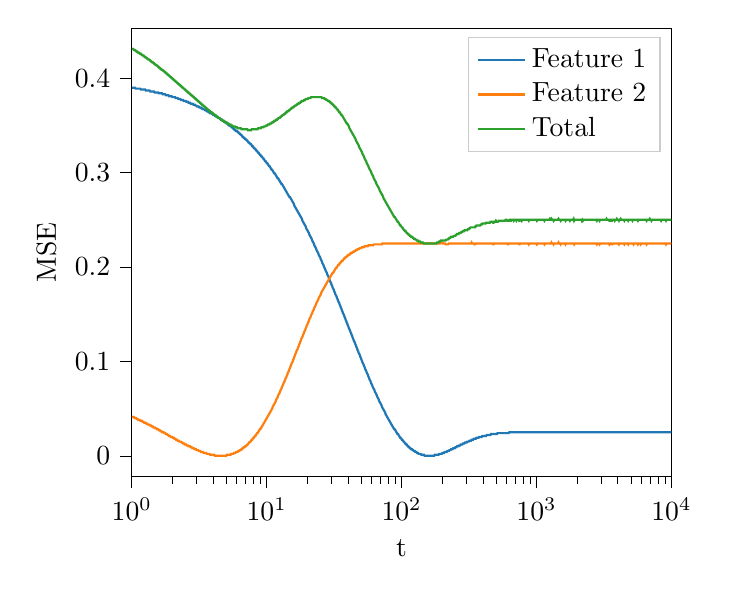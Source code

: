 % This file was created with tikzplotlib v0.10.1.
\begin{tikzpicture}

\definecolor{darkgray176}{RGB}{176,176,176}
\definecolor{darkorange25512714}{RGB}{255,127,14}
\definecolor{forestgreen4416044}{RGB}{44,160,44}
\definecolor{lightgray204}{RGB}{204,204,204}
\definecolor{steelblue31119180}{RGB}{31,119,180}

\begin{axis}[
legend cell align={left},
legend style={fill opacity=0.8, draw opacity=1, text opacity=1, draw=lightgray204},
log basis x={10},
tick align=outside,
tick pos=left,
x grid style={darkgray176},
xlabel={t},
xmin=1, xmax=10000,
xmode=log,
xtick style={color=black},
y grid style={darkgray176},
ylabel={MSE},
ymin=-0.022, ymax=0.453,
ytick style={color=black}
]
\addplot [thick, steelblue31119180]
table {%
1 0.39
1.009 0.39
1.019 0.39
1.028 0.39
1.038 0.39
1.047 0.39
1.057 0.39
1.067 0.389
1.077 0.389
1.087 0.389
1.097 0.389
1.107 0.389
1.117 0.389
1.127 0.389
1.138 0.389
1.148 0.389
1.159 0.389
1.17 0.388
1.181 0.388
1.191 0.388
1.202 0.388
1.214 0.388
1.225 0.388
1.236 0.388
1.248 0.388
1.259 0.388
1.271 0.387
1.283 0.387
1.295 0.387
1.307 0.387
1.319 0.387
1.331 0.387
1.343 0.387
1.356 0.387
1.368 0.386
1.381 0.386
1.394 0.386
1.407 0.386
1.42 0.386
1.433 0.386
1.446 0.386
1.459 0.386
1.473 0.385
1.487 0.385
1.5 0.385
1.514 0.385
1.528 0.385
1.542 0.385
1.557 0.385
1.571 0.385
1.586 0.384
1.6 0.384
1.615 0.384
1.63 0.384
1.645 0.384
1.66 0.384
1.676 0.384
1.691 0.383
1.707 0.383
1.723 0.383
1.739 0.383
1.755 0.383
1.771 0.383
1.788 0.382
1.804 0.382
1.821 0.382
1.838 0.382
1.855 0.382
1.872 0.382
1.889 0.381
1.907 0.381
1.924 0.381
1.942 0.381
1.96 0.381
1.978 0.381
1.997 0.38
2.015 0.38
2.034 0.38
2.053 0.38
2.072 0.38
2.091 0.38
2.11 0.379
2.13 0.379
2.149 0.379
2.169 0.379
2.189 0.379
2.21 0.378
2.23 0.378
2.251 0.378
2.272 0.378
2.293 0.378
2.314 0.377
2.335 0.377
2.357 0.377
2.379 0.377
2.401 0.377
2.423 0.376
2.446 0.376
2.468 0.376
2.491 0.376
2.514 0.376
2.537 0.375
2.561 0.375
2.585 0.375
2.609 0.375
2.633 0.374
2.657 0.374
2.682 0.374
2.707 0.374
2.732 0.373
2.757 0.373
2.783 0.373
2.808 0.373
2.834 0.373
2.861 0.372
2.887 0.372
2.914 0.372
2.941 0.372
2.968 0.371
2.996 0.371
3.023 0.371
3.051 0.37
3.08 0.37
3.108 0.37
3.137 0.37
3.166 0.369
3.195 0.369
3.225 0.369
3.255 0.369
3.285 0.368
3.315 0.368
3.346 0.368
3.377 0.367
3.408 0.367
3.44 0.367
3.472 0.367
3.504 0.366
3.536 0.366
3.569 0.366
3.602 0.365
3.635 0.365
3.669 0.365
3.703 0.364
3.737 0.364
3.772 0.364
3.807 0.363
3.842 0.363
3.878 0.363
3.914 0.363
3.95 0.362
3.987 0.362
4.024 0.361
4.061 0.361
4.098 0.361
4.136 0.36
4.175 0.36
4.213 0.36
4.252 0.359
4.292 0.359
4.331 0.359
4.372 0.358
4.412 0.358
4.453 0.358
4.494 0.357
4.536 0.357
4.578 0.356
4.62 0.356
4.663 0.356
4.706 0.355
4.75 0.355
4.794 0.355
4.838 0.354
4.883 0.354
4.928 0.353
4.974 0.353
5.02 0.353
5.066 0.352
5.113 0.352
5.161 0.351
5.209 0.351
5.257 0.35
5.305 0.35
5.355 0.35
5.404 0.349
5.454 0.349
5.505 0.348
5.556 0.348
5.607 0.347
5.659 0.347
5.712 0.346
5.764 0.346
5.818 0.345
5.872 0.345
5.926 0.344
5.981 0.344
6.036 0.344
6.092 0.343
6.149 0.343
6.206 0.342
6.263 0.342
6.321 0.341
6.38 0.341
6.439 0.34
6.498 0.34
6.559 0.339
6.619 0.338
6.681 0.338
6.743 0.337
6.805 0.337
6.868 0.336
6.932 0.336
6.996 0.335
7.061 0.335
7.126 0.334
7.192 0.334
7.259 0.333
7.326 0.332
7.394 0.332
7.462 0.331
7.531 0.331
7.601 0.33
7.672 0.33
7.743 0.329
7.814 0.328
7.887 0.328
7.96 0.327
8.034 0.326
8.108 0.326
8.183 0.325
8.259 0.325
8.335 0.324
8.412 0.323
8.49 0.323
8.569 0.322
8.648 0.321
8.729 0.321
8.809 0.32
8.891 0.319
8.973 0.319
9.056 0.318
9.14 0.317
9.225 0.317
9.31 0.316
9.397 0.315
9.484 0.315
9.572 0.314
9.66 0.313
9.75 0.312
9.84 0.312
9.931 0.311
10.023 0.31
10.116 0.31
10.21 0.309
10.304 0.308
10.4 0.307
10.496 0.307
10.593 0.306
10.691 0.305
10.79 0.304
10.89 0.303
10.991 0.303
11.093 0.302
11.196 0.301
11.299 0.3
11.404 0.299
11.51 0.299
11.616 0.298
11.724 0.297
11.832 0.296
11.942 0.295
12.053 0.294
12.164 0.294
12.277 0.293
12.391 0.292
12.505 0.291
12.621 0.29
12.738 0.289
12.856 0.288
12.975 0.288
13.095 0.287
13.217 0.286
13.339 0.285
13.463 0.284
13.587 0.283
13.713 0.282
13.84 0.281
13.968 0.28
14.098 0.279
14.228 0.278
14.36 0.277
14.493 0.276
14.627 0.275
14.763 0.274
14.9 0.274
15.038 0.273
15.177 0.272
15.317 0.271
15.459 0.27
15.602 0.269
15.747 0.268
15.893 0.267
16.04 0.265
16.189 0.264
16.339 0.263
16.49 0.262
16.643 0.261
16.797 0.26
16.952 0.259
17.109 0.258
17.268 0.257
17.428 0.256
17.589 0.255
17.752 0.254
17.917 0.253
18.082 0.252
18.25 0.251
18.419 0.249
18.59 0.248
18.762 0.247
18.936 0.246
19.111 0.245
19.288 0.244
19.467 0.243
19.647 0.241
19.829 0.24
20.012 0.239
20.198 0.238
20.385 0.237
20.574 0.236
20.764 0.234
20.957 0.233
21.151 0.232
21.347 0.231
21.544 0.23
21.744 0.228
21.945 0.227
22.149 0.226
22.354 0.225
22.561 0.223
22.77 0.222
22.981 0.221
23.193 0.22
23.408 0.218
23.625 0.217
23.844 0.216
24.065 0.215
24.288 0.213
24.513 0.212
24.74 0.211
24.969 0.21
25.2 0.208
25.433 0.207
25.669 0.206
25.907 0.204
26.147 0.203
26.389 0.202
26.633 0.2
26.88 0.199
27.129 0.198
27.38 0.196
27.634 0.195
27.89 0.194
28.148 0.192
28.409 0.191
28.672 0.19
28.938 0.188
29.206 0.187
29.476 0.185
29.749 0.184
30.025 0.183
30.303 0.181
30.583 0.18
30.867 0.178
31.153 0.177
31.441 0.176
31.732 0.174
32.026 0.173
32.323 0.171
32.622 0.17
32.924 0.169
33.229 0.167
33.537 0.166
33.848 0.164
34.161 0.163
34.478 0.162
34.797 0.16
35.119 0.159
35.445 0.157
35.773 0.156
36.104 0.154
36.439 0.153
36.776 0.151
37.117 0.15
37.461 0.149
37.807 0.147
38.158 0.146
38.511 0.144
38.868 0.143
39.228 0.141
39.591 0.14
39.958 0.138
40.328 0.137
40.701 0.135
41.078 0.134
41.459 0.133
41.843 0.131
42.23 0.13
42.622 0.128
43.016 0.127
43.415 0.125
43.817 0.124
44.223 0.122
44.632 0.121
45.046 0.12
45.463 0.118
45.884 0.117
46.309 0.115
46.738 0.114
47.171 0.112
47.608 0.111
48.049 0.109
48.494 0.108
48.943 0.107
49.396 0.105
49.854 0.104
50.315 0.102
50.782 0.101
51.252 0.099
51.727 0.098
52.206 0.097
52.689 0.095
53.177 0.094
53.67 0.092
54.167 0.091
54.669 0.09
55.175 0.088
55.686 0.087
56.202 0.086
56.722 0.084
57.248 0.083
57.778 0.081
58.313 0.08
58.853 0.079
59.398 0.077
59.948 0.076
60.504 0.075
61.064 0.073
61.63 0.072
62.2 0.071
62.777 0.07
63.358 0.068
63.945 0.067
64.537 0.066
65.135 0.065
65.738 0.063
66.347 0.062
66.962 0.061
67.582 0.06
68.208 0.058
68.84 0.057
69.477 0.056
70.121 0.055
70.77 0.054
71.426 0.052
72.087 0.051
72.755 0.05
73.429 0.049
74.109 0.048
74.795 0.047
75.488 0.046
76.187 0.044
76.893 0.043
77.605 0.042
78.324 0.041
79.049 0.04
79.781 0.039
80.52 0.038
81.266 0.037
82.019 0.036
82.779 0.035
83.545 0.034
84.319 0.033
85.1 0.032
85.888 0.031
86.684 0.03
87.487 0.029
88.297 0.028
89.115 0.028
89.94 0.027
90.773 0.026
91.614 0.025
92.463 0.024
93.319 0.023
94.183 0.023
95.056 0.022
95.936 0.021
96.825 0.02
97.721 0.019
98.627 0.019
99.54 0.018
100.462 0.017
101.393 0.017
102.332 0.016
103.279 0.015
104.236 0.015
105.202 0.014
106.176 0.013
107.159 0.013
108.152 0.012
109.154 0.012
110.165 0.011
111.185 0.01
112.215 0.01
113.254 0.009
114.303 0.009
115.362 0.008
116.43 0.008
117.509 0.007
118.597 0.007
119.696 0.007
120.804 0.006
121.923 0.006
123.052 0.005
124.192 0.005
125.342 0.005
126.503 0.004
127.675 0.004
128.858 0.004
130.051 0.003
131.256 0.003
132.471 0.003
133.698 0.002
134.937 0.002
136.187 0.002
137.448 0.002
138.721 0.002
140.006 0.001
141.303 0.001
142.611 0.001
143.932 0.001
145.265 0.001
146.611 0.001
147.969 0.0
149.339 0.0
150.723 0.0
152.119 0.0
153.528 0.0
154.95 9.384e-05
156.385 5.32e-05
157.833 2.414e-05
159.295 6.483e-06
160.77 3.7e-08
162.26 4.612e-06
163.762 2.001e-05
165.279 4.604e-05
166.81 8.25e-05
168.355 0.0
169.914 0.0
171.488 0.0
173.077 0.0
174.68 0.0
176.298 0.001
177.93 0.001
179.578 0.001
181.242 0.001
182.92 0.001
184.615 0.001
186.325 0.001
188.05 0.001
189.792 0.002
191.55 0.002
193.324 0.002
195.115 0.002
196.922 0.002
198.746 0.002
200.587 0.003
202.445 0.003
204.32 0.003
206.212 0.003
208.122 0.004
210.05 0.004
211.995 0.004
213.959 0.004
215.941 0.004
217.941 0.005
219.959 0.005
221.997 0.005
224.053 0.005
226.128 0.006
228.222 0.006
230.336 0.006
232.47 0.007
234.623 0.007
236.796 0.007
238.989 0.007
241.203 0.008
243.437 0.008
245.692 0.008
247.967 0.008
250.264 0.009
252.582 0.009
254.921 0.009
257.283 0.01
259.666 0.01
262.071 0.01
264.498 0.01
266.948 0.011
269.42 0.011
271.916 0.011
274.434 0.012
276.976 0.012
279.542 0.012
282.131 0.012
284.744 0.013
287.381 0.013
290.043 0.013
292.729 0.013
295.441 0.014
298.177 0.014
300.939 0.014
303.726 0.014
306.54 0.015
309.379 0.015
312.244 0.015
315.136 0.015
318.055 0.016
321.001 0.016
323.974 0.016
326.975 0.016
330.003 0.017
333.06 0.017
336.145 0.017
339.258 0.017
342.401 0.018
345.572 0.018
348.773 0.018
352.003 0.018
355.263 0.018
358.554 0.019
361.875 0.019
365.227 0.019
368.61 0.019
372.024 0.019
375.469 0.02
378.947 0.02
382.457 0.02
385.999 0.02
389.575 0.02
393.183 0.02
396.825 0.021
400.5 0.021
404.21 0.021
407.953 0.021
411.732 0.021
415.546 0.021
419.394 0.021
423.279 0.021
427.199 0.022
431.156 0.022
435.15 0.022
439.18 0.022
443.248 0.022
447.353 0.022
451.497 0.022
455.679 0.022
459.899 0.023
464.159 0.023
468.458 0.023
472.797 0.023
477.176 0.023
481.596 0.023
486.056 0.023
490.558 0.023
495.102 0.023
499.688 0.023
504.316 0.023
508.987 0.023
513.701 0.024
518.459 0.024
523.261 0.024
528.108 0.024
532.999 0.024
537.936 0.024
542.919 0.024
547.947 0.024
553.022 0.024
558.145 0.024
563.314 0.024
568.532 0.024
573.798 0.024
579.112 0.024
584.476 0.024
589.89 0.024
595.353 0.024
600.868 0.024
606.433 0.024
612.05 0.024
617.719 0.024
623.44 0.024
629.215 0.025
635.043 0.025
640.924 0.025
646.861 0.025
652.852 0.025
658.899 0.025
665.002 0.025
671.161 0.025
677.378 0.025
683.652 0.025
689.984 0.025
696.374 0.025
702.824 0.025
709.334 0.025
715.904 0.025
722.535 0.025
729.227 0.025
735.981 0.025
742.798 0.025
749.678 0.025
756.622 0.025
763.63 0.025
770.703 0.025
777.841 0.025
785.046 0.025
792.317 0.025
799.655 0.025
807.062 0.025
814.537 0.025
822.082 0.025
829.696 0.025
837.381 0.025
845.137 0.025
852.964 0.025
860.865 0.025
868.838 0.025
876.886 0.025
885.007 0.025
893.205 0.025
901.478 0.025
909.827 0.025
918.254 0.025
926.759 0.025
935.343 0.025
944.006 0.025
952.75 0.025
961.575 0.025
970.481 0.025
979.47 0.025
988.542 0.025
997.698 0.025
1006.939 0.025
1016.265 0.025
1025.678 0.025
1035.178 0.025
1044.766 0.025
1054.443 0.025
1064.209 0.025
1074.066 0.025
1084.014 0.025
1094.055 0.025
1104.188 0.025
1114.415 0.025
1124.737 0.025
1135.155 0.025
1145.669 0.025
1156.28 0.025
1166.99 0.025
1177.799 0.025
1188.708 0.025
1199.718 0.025
1210.83 0.025
1222.045 0.025
1233.363 0.025
1244.787 0.025
1256.317 0.025
1267.953 0.025
1279.697 0.025
1291.55 0.025
1303.512 0.025
1315.586 0.025
1327.771 0.025
1340.069 0.025
1352.481 0.025
1365.008 0.025
1377.651 0.025
1390.411 0.025
1403.289 0.025
1416.287 0.025
1429.405 0.025
1442.644 0.025
1456.006 0.025
1469.492 0.025
1483.103 0.025
1496.839 0.025
1510.703 0.025
1524.696 0.025
1538.818 0.025
1553.071 0.025
1567.455 0.025
1581.973 0.025
1596.626 0.025
1611.414 0.025
1626.34 0.025
1641.403 0.025
1656.606 0.025
1671.95 0.025
1687.436 0.025
1703.065 0.025
1718.839 0.025
1734.759 0.025
1750.827 0.025
1767.044 0.025
1783.41 0.025
1799.929 0.025
1816.6 0.025
1833.425 0.025
1850.407 0.025
1867.546 0.025
1884.843 0.025
1902.301 0.025
1919.921 0.025
1937.703 0.025
1955.651 0.025
1973.764 0.025
1992.046 0.025
2010.496 0.025
2029.118 0.025
2047.912 0.025
2066.88 0.025
2086.024 0.025
2105.345 0.025
2124.845 0.025
2144.526 0.025
2164.389 0.025
2184.436 0.025
2204.669 0.025
2225.089 0.025
2245.698 0.025
2266.498 0.025
2287.491 0.025
2308.678 0.025
2330.061 0.025
2351.643 0.025
2373.424 0.025
2395.407 0.025
2417.594 0.025
2439.986 0.025
2462.586 0.025
2485.395 0.025
2508.415 0.025
2531.648 0.025
2555.097 0.025
2578.763 0.025
2602.648 0.025
2626.754 0.025
2651.084 0.025
2675.638 0.025
2700.421 0.025
2725.433 0.025
2750.676 0.025
2776.153 0.025
2801.867 0.025
2827.818 0.025
2854.01 0.025
2880.444 0.025
2907.123 0.025
2934.05 0.025
2961.225 0.025
2988.653 0.025
3016.334 0.025
3044.272 0.025
3072.469 0.025
3100.927 0.025
3129.648 0.025
3158.635 0.025
3187.891 0.025
3217.418 0.025
3247.218 0.025
3277.295 0.025
3307.65 0.025
3338.286 0.025
3369.206 0.025
3400.412 0.025
3431.907 0.025
3463.694 0.025
3495.776 0.025
3528.154 0.025
3560.833 0.025
3593.814 0.025
3627.1 0.025
3660.695 0.025
3694.601 0.025
3728.821 0.025
3763.358 0.025
3798.215 0.025
3833.395 0.025
3868.901 0.025
3904.735 0.025
3940.902 0.025
3977.403 0.025
4014.242 0.025
4051.423 0.025
4088.948 0.025
4126.821 0.025
4165.044 0.025
4203.622 0.025
4242.556 0.025
4281.852 0.025
4321.511 0.025
4361.538 0.025
4401.935 0.025
4442.707 0.025
4483.856 0.025
4525.386 0.025
4567.301 0.025
4609.604 0.025
4652.3 0.025
4695.39 0.025
4738.88 0.025
4782.772 0.025
4827.071 0.025
4871.78 0.025
4916.904 0.025
4962.445 0.025
5008.408 0.025
5054.797 0.025
5101.615 0.025
5148.867 0.025
5196.557 0.025
5244.689 0.025
5293.266 0.025
5342.293 0.025
5391.775 0.025
5441.714 0.025
5492.116 0.025
5542.986 0.025
5594.326 0.025
5646.141 0.025
5698.437 0.025
5751.217 0.025
5804.486 0.025
5858.248 0.025
5912.508 0.025
5967.271 0.025
6022.541 0.025
6078.323 0.025
6134.622 0.025
6191.442 0.025
6248.788 0.025
6306.666 0.025
6365.079 0.025
6424.034 0.025
6483.534 0.025
6543.586 0.025
6604.194 0.025
6665.363 0.025
6727.099 0.025
6789.407 0.025
6852.292 0.025
6915.759 0.025
6979.814 0.025
7044.462 0.025
7109.709 0.025
7175.561 0.025
7242.022 0.025
7309.099 0.025
7376.798 0.025
7445.123 0.025
7514.081 0.025
7583.678 0.025
7653.919 0.025
7724.811 0.025
7796.36 0.025
7868.572 0.025
7941.452 0.025
8015.007 0.025
8089.243 0.025
8164.168 0.025
8239.786 0.025
8316.104 0.025
8393.129 0.025
8470.868 0.025
8549.327 0.025
8628.513 0.025
8708.431 0.025
8789.091 0.025
8870.497 0.025
8952.657 0.025
9035.578 0.025
9119.268 0.025
9203.732 0.025
9288.979 0.025
9375.015 0.025
9461.848 0.025
9549.486 0.025
9637.935 0.025
9727.203 0.025
9817.298 0.025
9908.228 0.025
10000 0.025
};
\addlegendentry{Feature 1}
\addplot [thick, darkorange25512714]
table {%
1 0.042
1.009 0.041
1.019 0.041
1.028 0.041
1.038 0.041
1.047 0.04
1.057 0.04
1.067 0.04
1.077 0.04
1.087 0.039
1.097 0.039
1.107 0.039
1.117 0.038
1.127 0.038
1.138 0.038
1.148 0.038
1.159 0.037
1.17 0.037
1.181 0.037
1.191 0.037
1.202 0.036
1.214 0.036
1.225 0.036
1.236 0.035
1.248 0.035
1.259 0.035
1.271 0.035
1.283 0.034
1.295 0.034
1.307 0.034
1.319 0.033
1.331 0.033
1.343 0.033
1.356 0.033
1.368 0.032
1.381 0.032
1.394 0.032
1.407 0.031
1.42 0.031
1.433 0.031
1.446 0.03
1.459 0.03
1.473 0.03
1.487 0.03
1.5 0.029
1.514 0.029
1.528 0.029
1.542 0.028
1.557 0.028
1.571 0.028
1.586 0.027
1.6 0.027
1.615 0.027
1.63 0.026
1.645 0.026
1.66 0.026
1.676 0.025
1.691 0.025
1.707 0.025
1.723 0.025
1.739 0.024
1.755 0.024
1.771 0.024
1.788 0.023
1.804 0.023
1.821 0.023
1.838 0.022
1.855 0.022
1.872 0.022
1.889 0.021
1.907 0.021
1.924 0.021
1.942 0.02
1.96 0.02
1.978 0.02
1.997 0.02
2.015 0.019
2.034 0.019
2.053 0.019
2.072 0.018
2.091 0.018
2.11 0.018
2.13 0.017
2.149 0.017
2.169 0.017
2.189 0.016
2.21 0.016
2.23 0.016
2.251 0.015
2.272 0.015
2.293 0.015
2.314 0.015
2.335 0.014
2.357 0.014
2.379 0.014
2.401 0.013
2.423 0.013
2.446 0.013
2.468 0.012
2.491 0.012
2.514 0.012
2.537 0.012
2.561 0.011
2.585 0.011
2.609 0.011
2.633 0.01
2.657 0.01
2.682 0.01
2.707 0.01
2.732 0.009
2.757 0.009
2.783 0.009
2.808 0.008
2.834 0.008
2.861 0.008
2.887 0.008
2.914 0.007
2.941 0.007
2.968 0.007
2.996 0.007
3.023 0.006
3.051 0.006
3.08 0.006
3.108 0.006
3.137 0.005
3.166 0.005
3.195 0.005
3.225 0.005
3.255 0.004
3.285 0.004
3.315 0.004
3.346 0.004
3.377 0.004
3.408 0.003
3.44 0.003
3.472 0.003
3.504 0.003
3.536 0.003
3.569 0.003
3.602 0.002
3.635 0.002
3.669 0.002
3.703 0.002
3.737 0.002
3.772 0.002
3.807 0.001
3.842 0.001
3.878 0.001
3.914 0.001
3.95 0.001
3.987 0.001
4.024 0.001
4.061 0.001
4.098 0.001
4.136 0.0
4.175 0.0
4.213 0.0
4.252 0.0
4.292 0.0
4.331 0.0
4.372 9.735e-05
4.412 6.257e-05
4.453 3.532e-05
4.494 1.573e-05
4.536 3.918e-06
4.578 3.187e-10
4.62 4.101e-06
4.663 1.634e-05
4.706 3.684e-05
4.75 6.573e-05
4.794 0.0
4.838 0.0
4.883 0.0
4.928 0.0
4.974 0.0
5.02 0.0
5.066 0.001
5.113 0.001
5.161 0.001
5.209 0.001
5.257 0.001
5.305 0.001
5.355 0.001
5.404 0.001
5.454 0.002
5.505 0.002
5.556 0.002
5.607 0.002
5.659 0.002
5.712 0.003
5.764 0.003
5.818 0.003
5.872 0.003
5.926 0.004
5.981 0.004
6.036 0.004
6.092 0.004
6.149 0.005
6.206 0.005
6.263 0.005
6.321 0.006
6.38 0.006
6.439 0.006
6.498 0.007
6.559 0.007
6.619 0.008
6.681 0.008
6.743 0.009
6.805 0.009
6.868 0.009
6.932 0.01
6.996 0.01
7.061 0.011
7.126 0.011
7.192 0.012
7.259 0.012
7.326 0.013
7.394 0.014
7.462 0.014
7.531 0.015
7.601 0.015
7.672 0.016
7.743 0.017
7.814 0.017
7.887 0.018
7.96 0.019
8.034 0.019
8.108 0.02
8.183 0.021
8.259 0.021
8.335 0.022
8.412 0.023
8.49 0.024
8.569 0.024
8.648 0.025
8.729 0.026
8.809 0.027
8.891 0.028
8.973 0.028
9.056 0.029
9.14 0.03
9.225 0.031
9.31 0.032
9.397 0.033
9.484 0.034
9.572 0.035
9.66 0.036
9.75 0.037
9.84 0.038
9.931 0.039
10.023 0.04
10.116 0.041
10.21 0.042
10.304 0.043
10.4 0.044
10.496 0.045
10.593 0.046
10.691 0.047
10.79 0.048
10.89 0.049
10.991 0.05
11.093 0.052
11.196 0.053
11.299 0.054
11.404 0.055
11.51 0.056
11.616 0.057
11.724 0.059
11.832 0.06
11.942 0.061
12.053 0.062
12.164 0.064
12.277 0.065
12.391 0.066
12.505 0.067
12.621 0.069
12.738 0.07
12.856 0.071
12.975 0.073
13.095 0.074
13.217 0.075
13.339 0.077
13.463 0.078
13.587 0.079
13.713 0.081
13.84 0.082
13.968 0.083
14.098 0.085
14.228 0.086
14.36 0.088
14.493 0.089
14.627 0.09
14.763 0.092
14.9 0.093
15.038 0.095
15.177 0.096
15.317 0.098
15.459 0.099
15.602 0.1
15.747 0.102
15.893 0.103
16.04 0.105
16.189 0.106
16.339 0.108
16.49 0.109
16.643 0.111
16.797 0.112
16.952 0.113
17.109 0.115
17.268 0.116
17.428 0.118
17.589 0.119
17.752 0.121
17.917 0.122
18.082 0.124
18.25 0.125
18.419 0.126
18.59 0.128
18.762 0.129
18.936 0.131
19.111 0.132
19.288 0.133
19.467 0.135
19.647 0.136
19.829 0.138
20.012 0.139
20.198 0.14
20.385 0.142
20.574 0.143
20.764 0.145
20.957 0.146
21.151 0.147
21.347 0.149
21.544 0.15
21.744 0.151
21.945 0.153
22.149 0.154
22.354 0.155
22.561 0.157
22.77 0.158
22.981 0.159
23.193 0.16
23.408 0.162
23.625 0.163
23.844 0.164
24.065 0.165
24.288 0.167
24.513 0.168
24.74 0.169
24.969 0.17
25.2 0.171
25.433 0.173
25.669 0.174
25.907 0.175
26.147 0.176
26.389 0.177
26.633 0.178
26.88 0.179
27.129 0.18
27.38 0.181
27.634 0.182
27.89 0.183
28.148 0.184
28.409 0.185
28.672 0.186
28.938 0.187
29.206 0.188
29.476 0.189
29.749 0.19
30.025 0.191
30.303 0.192
30.583 0.193
30.867 0.194
31.153 0.194
31.441 0.195
31.732 0.196
32.026 0.197
32.323 0.198
32.622 0.199
32.924 0.199
33.229 0.2
33.537 0.201
33.848 0.202
34.161 0.202
34.478 0.203
34.797 0.204
35.119 0.204
35.445 0.205
35.773 0.206
36.104 0.206
36.439 0.207
36.776 0.207
37.117 0.208
37.461 0.209
37.807 0.209
38.158 0.21
38.511 0.21
38.868 0.211
39.228 0.211
39.591 0.212
39.958 0.212
40.328 0.213
40.701 0.213
41.078 0.213
41.459 0.214
41.843 0.214
42.23 0.215
42.622 0.215
43.016 0.215
43.415 0.216
43.817 0.216
44.223 0.216
44.632 0.217
45.046 0.217
45.463 0.217
45.884 0.218
46.309 0.218
46.738 0.218
47.171 0.219
47.608 0.219
48.049 0.219
48.494 0.219
48.943 0.22
49.396 0.22
49.854 0.22
50.315 0.22
50.782 0.221
51.252 0.221
51.727 0.221
52.206 0.221
52.689 0.221
53.177 0.222
53.67 0.222
54.167 0.222
54.669 0.222
55.175 0.222
55.686 0.222
56.202 0.222
56.722 0.223
57.248 0.223
57.778 0.223
58.313 0.223
58.853 0.223
59.398 0.223
59.948 0.223
60.504 0.223
61.064 0.223
61.63 0.223
62.2 0.224
62.777 0.224
63.358 0.224
63.945 0.224
64.537 0.224
65.135 0.224
65.738 0.224
66.347 0.224
66.962 0.224
67.582 0.224
68.208 0.224
68.84 0.224
69.477 0.224
70.121 0.224
70.77 0.224
71.426 0.224
72.087 0.225
72.755 0.225
73.429 0.225
74.109 0.225
74.795 0.225
75.488 0.225
76.187 0.225
76.893 0.225
77.605 0.225
78.324 0.225
79.049 0.225
79.781 0.225
80.52 0.225
81.266 0.225
82.019 0.225
82.779 0.225
83.545 0.225
84.319 0.225
85.1 0.225
85.888 0.225
86.684 0.225
87.487 0.225
88.297 0.225
89.115 0.225
89.94 0.225
90.773 0.225
91.614 0.225
92.463 0.225
93.319 0.225
94.183 0.225
95.056 0.225
95.936 0.225
96.825 0.225
97.721 0.225
98.627 0.225
99.54 0.225
100.462 0.225
101.393 0.225
102.332 0.225
103.279 0.225
104.236 0.225
105.202 0.225
106.176 0.225
107.159 0.225
108.152 0.225
109.154 0.225
110.165 0.225
111.185 0.225
112.215 0.225
113.254 0.225
114.303 0.225
115.362 0.225
116.43 0.225
117.509 0.225
118.597 0.225
119.696 0.225
120.804 0.225
121.923 0.225
123.052 0.225
124.192 0.225
125.342 0.225
126.503 0.225
127.675 0.225
128.858 0.225
130.051 0.225
131.256 0.225
132.471 0.225
133.698 0.225
134.937 0.225
136.187 0.225
137.448 0.225
138.721 0.225
140.006 0.225
141.303 0.225
142.611 0.225
143.932 0.225
145.265 0.225
146.611 0.225
147.969 0.225
149.339 0.225
150.723 0.225
152.119 0.225
153.528 0.225
154.95 0.225
156.385 0.225
157.833 0.225
159.295 0.225
160.77 0.225
162.26 0.225
163.762 0.225
165.279 0.225
166.81 0.225
168.355 0.225
169.914 0.225
171.488 0.225
173.077 0.225
174.68 0.225
176.298 0.225
177.93 0.225
179.578 0.225
181.242 0.225
182.92 0.225
184.615 0.225
186.325 0.225
188.05 0.225
189.792 0.225
191.55 0.225
193.324 0.225
195.115 0.226
196.922 0.226
198.746 0.226
200.587 0.226
202.445 0.225
204.32 0.225
206.212 0.225
208.122 0.225
210.05 0.225
211.995 0.224
213.959 0.224
215.941 0.224
217.941 0.224
219.959 0.224
221.997 0.224
224.053 0.225
226.128 0.225
228.222 0.225
230.336 0.225
232.47 0.225
234.623 0.225
236.796 0.225
238.989 0.225
241.203 0.225
243.437 0.225
245.692 0.225
247.967 0.225
250.264 0.225
252.582 0.225
254.921 0.225
257.283 0.225
259.666 0.225
262.071 0.225
264.498 0.225
266.948 0.225
269.42 0.225
271.916 0.225
274.434 0.225
276.976 0.225
279.542 0.225
282.131 0.225
284.744 0.225
287.381 0.225
290.043 0.225
292.729 0.225
295.441 0.225
298.177 0.225
300.939 0.225
303.726 0.225
306.54 0.225
309.379 0.225
312.244 0.225
315.136 0.225
318.055 0.225
321.001 0.225
323.974 0.225
326.975 0.225
330.003 0.226
333.06 0.225
336.145 0.225
339.258 0.225
342.401 0.225
345.572 0.224
348.773 0.224
352.003 0.224
355.263 0.225
358.554 0.225
361.875 0.225
365.227 0.225
368.61 0.225
372.024 0.225
375.469 0.225
378.947 0.225
382.457 0.225
385.999 0.225
389.575 0.225
393.183 0.225
396.825 0.225
400.5 0.225
404.21 0.225
407.953 0.225
411.732 0.225
415.546 0.225
419.394 0.225
423.279 0.225
427.199 0.225
431.156 0.225
435.15 0.225
439.18 0.225
443.248 0.225
447.353 0.225
451.497 0.225
455.679 0.225
459.899 0.225
464.159 0.225
468.458 0.225
472.797 0.225
477.176 0.224
481.596 0.224
486.056 0.225
490.558 0.225
495.102 0.225
499.688 0.225
504.316 0.225
508.987 0.225
513.701 0.225
518.459 0.225
523.261 0.225
528.108 0.225
532.999 0.225
537.936 0.225
542.919 0.225
547.947 0.225
553.022 0.225
558.145 0.225
563.314 0.225
568.532 0.225
573.798 0.225
579.112 0.225
584.476 0.225
589.89 0.225
595.353 0.225
600.868 0.225
606.433 0.225
612.05 0.224
617.719 0.224
623.44 0.225
629.215 0.225
635.043 0.225
640.924 0.225
646.861 0.225
652.852 0.225
658.899 0.225
665.002 0.225
671.161 0.225
677.378 0.225
683.652 0.225
689.984 0.225
696.374 0.225
702.824 0.225
709.334 0.225
715.904 0.225
722.535 0.225
729.227 0.225
735.981 0.225
742.798 0.224
749.678 0.224
756.622 0.225
763.63 0.225
770.703 0.225
777.841 0.225
785.046 0.225
792.317 0.225
799.655 0.225
807.062 0.225
814.537 0.225
822.082 0.225
829.696 0.225
837.381 0.225
845.137 0.225
852.964 0.225
860.865 0.225
868.838 0.225
876.886 0.224
885.007 0.225
893.205 0.225
901.478 0.225
909.827 0.225
918.254 0.225
926.759 0.225
935.343 0.225
944.006 0.225
952.75 0.225
961.575 0.225
970.481 0.225
979.47 0.225
988.542 0.225
997.698 0.225
1006.939 0.224
1016.265 0.225
1025.678 0.225
1035.178 0.225
1044.766 0.225
1054.443 0.225
1064.209 0.225
1074.066 0.225
1084.014 0.225
1094.055 0.225
1104.188 0.225
1114.415 0.225
1124.737 0.225
1135.155 0.225
1145.669 0.224
1156.28 0.225
1166.99 0.225
1177.799 0.225
1188.708 0.225
1199.718 0.225
1210.83 0.225
1222.045 0.225
1233.363 0.225
1244.787 0.225
1256.317 0.225
1267.953 0.225
1279.697 0.225
1291.55 0.226
1303.512 0.225
1315.586 0.225
1327.771 0.225
1340.069 0.224
1352.481 0.225
1365.008 0.225
1377.651 0.225
1390.411 0.225
1403.289 0.225
1416.287 0.225
1429.405 0.225
1442.644 0.225
1456.006 0.226
1469.492 0.225
1483.103 0.225
1496.839 0.225
1510.703 0.224
1524.696 0.225
1538.818 0.225
1553.071 0.225
1567.455 0.225
1581.973 0.225
1596.626 0.225
1611.414 0.225
1626.34 0.225
1641.403 0.224
1656.606 0.225
1671.95 0.225
1687.436 0.225
1703.065 0.225
1718.839 0.225
1734.759 0.225
1750.827 0.225
1767.044 0.225
1783.41 0.225
1799.929 0.225
1816.6 0.225
1833.425 0.225
1850.407 0.225
1867.546 0.225
1884.843 0.225
1902.301 0.224
1919.921 0.225
1937.703 0.225
1955.651 0.225
1973.764 0.225
1992.046 0.225
2010.496 0.225
2029.118 0.225
2047.912 0.225
2066.88 0.225
2086.024 0.225
2105.345 0.225
2124.845 0.225
2144.526 0.225
2164.389 0.225
2184.436 0.225
2204.669 0.225
2225.089 0.225
2245.698 0.225
2266.498 0.225
2287.491 0.225
2308.678 0.225
2330.061 0.225
2351.643 0.225
2373.424 0.225
2395.407 0.225
2417.594 0.225
2439.986 0.225
2462.586 0.225
2485.395 0.225
2508.415 0.225
2531.648 0.225
2555.097 0.225
2578.763 0.225
2602.648 0.225
2626.754 0.225
2651.084 0.225
2675.638 0.225
2700.421 0.225
2725.433 0.225
2750.676 0.225
2776.153 0.225
2801.867 0.224
2827.818 0.225
2854.01 0.225
2880.444 0.225
2907.123 0.225
2934.05 0.224
2961.225 0.225
2988.653 0.225
3016.334 0.225
3044.272 0.225
3072.469 0.225
3100.927 0.225
3129.648 0.225
3158.635 0.225
3187.891 0.225
3217.418 0.225
3247.218 0.225
3277.295 0.225
3307.65 0.225
3338.286 0.225
3369.206 0.225
3400.412 0.225
3431.907 0.225
3463.694 0.224
3495.776 0.225
3528.154 0.225
3560.833 0.225
3593.814 0.224
3627.1 0.224
3660.695 0.224
3694.601 0.225
3728.821 0.225
3763.358 0.225
3798.215 0.225
3833.395 0.225
3868.901 0.225
3904.735 0.225
3940.902 0.225
3977.403 0.225
4014.242 0.225
4051.423 0.225
4088.948 0.224
4126.821 0.225
4165.044 0.225
4203.622 0.225
4242.556 0.225
4281.852 0.225
4321.511 0.225
4361.538 0.225
4401.935 0.225
4442.707 0.225
4483.856 0.224
4525.386 0.225
4567.301 0.225
4609.604 0.225
4652.3 0.225
4695.39 0.225
4738.88 0.225
4782.772 0.224
4827.071 0.225
4871.78 0.225
4916.904 0.225
4962.445 0.225
5008.408 0.225
5054.797 0.225
5101.615 0.225
5148.867 0.225
5196.557 0.225
5244.689 0.224
5293.266 0.225
5342.293 0.225
5391.775 0.225
5441.714 0.225
5492.116 0.225
5542.986 0.225
5594.326 0.225
5646.141 0.224
5698.437 0.225
5751.217 0.225
5804.486 0.225
5858.248 0.225
5912.508 0.224
5967.271 0.225
6022.541 0.225
6078.323 0.225
6134.622 0.225
6191.442 0.225
6248.788 0.225
6306.666 0.225
6365.079 0.225
6424.034 0.225
6483.534 0.225
6543.586 0.224
6604.194 0.225
6665.363 0.225
6727.099 0.225
6789.407 0.225
6852.292 0.225
6915.759 0.225
6979.814 0.225
7044.462 0.225
7109.709 0.225
7175.561 0.225
7242.022 0.225
7309.099 0.225
7376.798 0.225
7445.123 0.225
7514.081 0.225
7583.678 0.225
7653.919 0.225
7724.811 0.225
7796.36 0.225
7868.572 0.225
7941.452 0.225
8015.007 0.225
8089.243 0.225
8164.168 0.225
8239.786 0.225
8316.104 0.225
8393.129 0.225
8470.868 0.225
8549.327 0.225
8628.513 0.225
8708.431 0.225
8789.091 0.225
8870.497 0.225
8952.657 0.225
9035.578 0.225
9119.268 0.224
9203.732 0.225
9288.979 0.225
9375.015 0.225
9461.848 0.225
9549.486 0.225
9637.935 0.225
9727.203 0.225
9817.298 0.225
9908.228 0.225
10000 0.225
};
\addlegendentry{Feature 2}
\addplot [thick, forestgreen4416044]
table {%
1 0.432
1.009 0.431
1.019 0.431
1.028 0.431
1.038 0.43
1.047 0.43
1.057 0.43
1.067 0.429
1.077 0.429
1.087 0.428
1.097 0.428
1.107 0.428
1.117 0.427
1.127 0.427
1.138 0.427
1.148 0.426
1.159 0.426
1.17 0.426
1.181 0.425
1.191 0.425
1.202 0.424
1.214 0.424
1.225 0.424
1.236 0.423
1.248 0.423
1.259 0.422
1.271 0.422
1.283 0.422
1.295 0.421
1.307 0.421
1.319 0.42
1.331 0.42
1.343 0.42
1.356 0.419
1.368 0.419
1.381 0.418
1.394 0.418
1.407 0.417
1.42 0.417
1.433 0.417
1.446 0.416
1.459 0.416
1.473 0.415
1.487 0.415
1.5 0.414
1.514 0.414
1.528 0.414
1.542 0.413
1.557 0.413
1.571 0.412
1.586 0.412
1.6 0.411
1.615 0.411
1.63 0.41
1.645 0.41
1.66 0.409
1.676 0.409
1.691 0.409
1.707 0.408
1.723 0.408
1.739 0.407
1.755 0.407
1.771 0.406
1.788 0.406
1.804 0.405
1.821 0.405
1.838 0.404
1.855 0.404
1.872 0.403
1.889 0.403
1.907 0.402
1.924 0.402
1.942 0.401
1.96 0.401
1.978 0.4
1.997 0.4
2.015 0.399
2.034 0.399
2.053 0.398
2.072 0.398
2.091 0.397
2.11 0.397
2.13 0.396
2.149 0.396
2.169 0.395
2.189 0.395
2.21 0.394
2.23 0.394
2.251 0.393
2.272 0.393
2.293 0.392
2.314 0.392
2.335 0.391
2.357 0.391
2.379 0.39
2.401 0.39
2.423 0.389
2.446 0.389
2.468 0.388
2.491 0.388
2.514 0.387
2.537 0.387
2.561 0.386
2.585 0.386
2.609 0.385
2.633 0.385
2.657 0.384
2.682 0.384
2.707 0.383
2.732 0.383
2.757 0.382
2.783 0.382
2.808 0.381
2.834 0.381
2.861 0.38
2.887 0.38
2.914 0.379
2.941 0.379
2.968 0.378
2.996 0.378
3.023 0.377
3.051 0.377
3.08 0.376
3.108 0.376
3.137 0.375
3.166 0.375
3.195 0.374
3.225 0.374
3.255 0.373
3.285 0.373
3.315 0.372
3.346 0.372
3.377 0.371
3.408 0.371
3.44 0.37
3.472 0.37
3.504 0.369
3.536 0.369
3.569 0.368
3.602 0.368
3.635 0.367
3.669 0.367
3.703 0.366
3.737 0.366
3.772 0.365
3.807 0.365
3.842 0.364
3.878 0.364
3.914 0.364
3.95 0.363
3.987 0.363
4.024 0.362
4.061 0.362
4.098 0.361
4.136 0.361
4.175 0.361
4.213 0.36
4.252 0.36
4.292 0.359
4.331 0.359
4.372 0.358
4.412 0.358
4.453 0.358
4.494 0.357
4.536 0.357
4.578 0.356
4.62 0.356
4.663 0.356
4.706 0.355
4.75 0.355
4.794 0.355
4.838 0.354
4.883 0.354
4.928 0.354
4.974 0.353
5.02 0.353
5.066 0.353
5.113 0.352
5.161 0.352
5.209 0.352
5.257 0.351
5.305 0.351
5.355 0.351
5.404 0.351
5.454 0.35
5.505 0.35
5.556 0.35
5.607 0.349
5.659 0.349
5.712 0.349
5.764 0.349
5.818 0.349
5.872 0.348
5.926 0.348
5.981 0.348
6.036 0.348
6.092 0.347
6.149 0.347
6.206 0.347
6.263 0.347
6.321 0.347
6.38 0.347
6.439 0.347
6.498 0.346
6.559 0.346
6.619 0.346
6.681 0.346
6.743 0.346
6.805 0.346
6.868 0.346
6.932 0.346
6.996 0.346
7.061 0.346
7.126 0.346
7.192 0.346
7.259 0.345
7.326 0.345
7.394 0.345
7.462 0.345
7.531 0.345
7.601 0.345
7.672 0.345
7.743 0.346
7.814 0.346
7.887 0.346
7.96 0.346
8.034 0.346
8.108 0.346
8.183 0.346
8.259 0.346
8.335 0.346
8.412 0.346
8.49 0.346
8.569 0.346
8.648 0.347
8.729 0.347
8.809 0.347
8.891 0.347
8.973 0.347
9.056 0.347
9.14 0.348
9.225 0.348
9.31 0.348
9.397 0.348
9.484 0.348
9.572 0.349
9.66 0.349
9.75 0.349
9.84 0.349
9.931 0.35
10.023 0.35
10.116 0.35
10.21 0.351
10.304 0.351
10.4 0.351
10.496 0.351
10.593 0.352
10.691 0.352
10.79 0.352
10.89 0.353
10.991 0.353
11.093 0.353
11.196 0.354
11.299 0.354
11.404 0.355
11.51 0.355
11.616 0.355
11.724 0.356
11.832 0.356
11.942 0.356
12.053 0.357
12.164 0.357
12.277 0.358
12.391 0.358
12.505 0.358
12.621 0.359
12.738 0.359
12.856 0.36
12.975 0.36
13.095 0.361
13.217 0.361
13.339 0.361
13.463 0.362
13.587 0.362
13.713 0.363
13.84 0.363
13.968 0.364
14.098 0.364
14.228 0.365
14.36 0.365
14.493 0.365
14.627 0.366
14.763 0.366
14.9 0.367
15.038 0.367
15.177 0.368
15.317 0.368
15.459 0.369
15.602 0.369
15.747 0.369
15.893 0.37
16.04 0.37
16.189 0.371
16.339 0.371
16.49 0.371
16.643 0.372
16.797 0.372
16.952 0.373
17.109 0.373
17.268 0.373
17.428 0.374
17.589 0.374
17.752 0.374
17.917 0.375
18.082 0.375
18.25 0.376
18.419 0.376
18.59 0.376
18.762 0.376
18.936 0.377
19.111 0.377
19.288 0.377
19.467 0.378
19.647 0.378
19.829 0.378
20.012 0.378
20.198 0.378
20.385 0.379
20.574 0.379
20.764 0.379
20.957 0.379
21.151 0.379
21.347 0.38
21.544 0.38
21.744 0.38
21.945 0.38
22.149 0.38
22.354 0.38
22.561 0.38
22.77 0.38
22.981 0.38
23.193 0.38
23.408 0.38
23.625 0.38
23.844 0.38
24.065 0.38
24.288 0.38
24.513 0.38
24.74 0.38
24.969 0.38
25.2 0.38
25.433 0.38
25.669 0.379
25.907 0.379
26.147 0.379
26.389 0.379
26.633 0.379
26.88 0.378
27.129 0.378
27.38 0.378
27.634 0.377
27.89 0.377
28.148 0.377
28.409 0.376
28.672 0.376
28.938 0.376
29.206 0.375
29.476 0.375
29.749 0.374
30.025 0.374
30.303 0.373
30.583 0.373
30.867 0.372
31.153 0.372
31.441 0.371
31.732 0.37
32.026 0.37
32.323 0.369
32.622 0.369
32.924 0.368
33.229 0.367
33.537 0.367
33.848 0.366
34.161 0.365
34.478 0.364
34.797 0.364
35.119 0.363
35.445 0.362
35.773 0.361
36.104 0.361
36.439 0.36
36.776 0.359
37.117 0.358
37.461 0.357
37.807 0.356
38.158 0.355
38.511 0.354
38.868 0.353
39.228 0.352
39.591 0.352
39.958 0.351
40.328 0.35
40.701 0.349
41.078 0.347
41.459 0.346
41.843 0.345
42.23 0.344
42.622 0.343
43.016 0.342
43.415 0.341
43.817 0.34
44.223 0.339
44.632 0.338
45.046 0.337
45.463 0.336
45.884 0.334
46.309 0.333
46.738 0.332
47.171 0.331
47.608 0.33
48.049 0.329
48.494 0.327
48.943 0.326
49.396 0.325
49.854 0.324
50.315 0.323
50.782 0.322
51.252 0.32
51.727 0.319
52.206 0.318
52.689 0.317
53.177 0.315
53.67 0.314
54.167 0.313
54.669 0.312
55.175 0.31
55.686 0.309
56.202 0.308
56.722 0.307
57.248 0.305
57.778 0.304
58.313 0.303
58.853 0.302
59.398 0.301
59.948 0.299
60.504 0.298
61.064 0.297
61.63 0.296
62.2 0.294
62.777 0.293
63.358 0.292
63.945 0.291
64.537 0.29
65.135 0.288
65.738 0.287
66.347 0.286
66.962 0.285
67.582 0.284
68.208 0.283
68.84 0.281
69.477 0.28
70.121 0.279
70.77 0.278
71.426 0.277
72.087 0.276
72.755 0.275
73.429 0.273
74.109 0.272
74.795 0.271
75.488 0.27
76.187 0.269
76.893 0.268
77.605 0.267
78.324 0.266
79.049 0.265
79.781 0.264
80.52 0.263
81.266 0.262
82.019 0.261
82.779 0.26
83.545 0.259
84.319 0.258
85.1 0.257
85.888 0.256
86.684 0.255
87.487 0.254
88.297 0.253
89.115 0.253
89.94 0.252
90.773 0.251
91.614 0.25
92.463 0.249
93.319 0.248
94.183 0.248
95.056 0.247
95.936 0.246
96.825 0.245
97.721 0.244
98.627 0.244
99.54 0.243
100.462 0.242
101.393 0.242
102.332 0.241
103.279 0.24
104.236 0.239
105.202 0.239
106.176 0.238
107.159 0.238
108.152 0.237
109.154 0.236
110.165 0.236
111.185 0.235
112.215 0.235
113.254 0.234
114.303 0.234
115.362 0.233
116.43 0.233
117.509 0.232
118.597 0.232
119.696 0.232
120.804 0.231
121.923 0.231
123.052 0.23
124.192 0.23
125.342 0.23
126.503 0.229
127.675 0.229
128.858 0.229
130.051 0.228
131.256 0.228
132.471 0.228
133.698 0.227
134.937 0.227
136.187 0.227
137.448 0.227
138.721 0.226
140.006 0.226
141.303 0.226
142.611 0.226
143.932 0.226
145.265 0.225
146.611 0.225
147.969 0.225
149.339 0.225
150.723 0.225
152.119 0.225
153.528 0.225
154.95 0.225
156.385 0.225
157.833 0.225
159.295 0.225
160.77 0.225
162.26 0.225
163.762 0.225
165.279 0.225
166.81 0.225
168.355 0.225
169.914 0.225
171.488 0.225
173.077 0.225
174.68 0.225
176.298 0.225
177.93 0.225
179.578 0.225
181.242 0.225
182.92 0.226
184.615 0.226
186.325 0.226
188.05 0.226
189.792 0.227
191.55 0.227
193.324 0.227
195.115 0.228
196.922 0.228
198.746 0.228
200.587 0.228
202.445 0.228
204.32 0.228
206.212 0.228
208.122 0.228
210.05 0.228
211.995 0.228
213.959 0.229
215.941 0.229
217.941 0.229
219.959 0.229
221.997 0.23
224.053 0.23
226.128 0.231
228.222 0.231
230.336 0.231
232.47 0.232
234.623 0.232
236.796 0.232
238.989 0.232
241.203 0.232
243.437 0.233
245.692 0.233
247.967 0.233
250.264 0.233
252.582 0.234
254.921 0.234
257.283 0.235
259.666 0.235
262.071 0.235
264.498 0.235
266.948 0.236
269.42 0.236
271.916 0.236
274.434 0.236
276.976 0.237
279.542 0.237
282.131 0.237
284.744 0.238
287.381 0.238
290.043 0.238
292.729 0.239
295.441 0.239
298.177 0.239
300.939 0.239
303.726 0.239
306.54 0.239
309.379 0.24
312.244 0.24
315.136 0.24
318.055 0.241
321.001 0.241
323.974 0.242
326.975 0.242
330.003 0.242
333.06 0.242
336.145 0.242
339.258 0.242
342.401 0.242
345.572 0.242
348.773 0.242
352.003 0.243
355.263 0.243
358.554 0.244
361.875 0.244
365.227 0.244
368.61 0.244
372.024 0.244
375.469 0.244
378.947 0.244
382.457 0.244
385.999 0.245
389.575 0.245
393.183 0.245
396.825 0.246
400.5 0.246
404.21 0.246
407.953 0.246
411.732 0.246
415.546 0.246
419.394 0.246
423.279 0.247
427.199 0.247
431.156 0.247
435.15 0.247
439.18 0.247
443.248 0.247
447.353 0.247
451.497 0.247
455.679 0.248
459.899 0.248
464.159 0.248
468.458 0.248
472.797 0.248
477.176 0.247
481.596 0.247
486.056 0.248
490.558 0.248
495.102 0.248
499.688 0.249
504.316 0.248
508.987 0.248
513.701 0.248
518.459 0.248
523.261 0.249
528.108 0.249
532.999 0.249
537.936 0.249
542.919 0.249
547.947 0.249
553.022 0.249
558.145 0.249
563.314 0.249
568.532 0.249
573.798 0.249
579.112 0.249
584.476 0.249
589.89 0.25
595.353 0.25
600.868 0.25
606.433 0.249
612.05 0.249
617.719 0.249
623.44 0.249
629.215 0.25
635.043 0.25
640.924 0.249
646.861 0.249
652.852 0.25
658.899 0.25
665.002 0.25
671.161 0.25
677.378 0.249
683.652 0.25
689.984 0.25
696.374 0.25
702.824 0.25
709.334 0.249
715.904 0.25
722.535 0.25
729.227 0.25
735.981 0.25
742.798 0.249
749.678 0.249
756.622 0.25
763.63 0.25
770.703 0.25
777.841 0.249
785.046 0.25
792.317 0.25
799.655 0.25
807.062 0.25
814.537 0.25
822.082 0.25
829.696 0.25
837.381 0.25
845.137 0.25
852.964 0.25
860.865 0.25
868.838 0.25
876.886 0.249
885.007 0.25
893.205 0.25
901.478 0.25
909.827 0.25
918.254 0.25
926.759 0.25
935.343 0.25
944.006 0.25
952.75 0.25
961.575 0.25
970.481 0.25
979.47 0.25
988.542 0.25
997.698 0.25
1006.939 0.249
1016.265 0.25
1025.678 0.25
1035.178 0.25
1044.766 0.25
1054.443 0.25
1064.209 0.25
1074.066 0.25
1084.014 0.25
1094.055 0.25
1104.188 0.25
1114.415 0.25
1124.737 0.25
1135.155 0.25
1145.669 0.249
1156.28 0.25
1166.99 0.25
1177.799 0.25
1188.708 0.25
1199.718 0.25
1210.83 0.25
1222.045 0.25
1233.363 0.25
1244.787 0.25
1256.317 0.251
1267.953 0.25
1279.697 0.25
1291.55 0.251
1303.512 0.25
1315.586 0.25
1327.771 0.25
1340.069 0.249
1352.481 0.25
1365.008 0.25
1377.651 0.25
1390.411 0.25
1403.289 0.25
1416.287 0.25
1429.405 0.25
1442.644 0.25
1456.006 0.251
1469.492 0.25
1483.103 0.25
1496.839 0.25
1510.703 0.249
1524.696 0.25
1538.818 0.25
1553.071 0.25
1567.455 0.25
1581.973 0.25
1596.626 0.25
1611.414 0.25
1626.34 0.25
1641.403 0.249
1656.606 0.25
1671.95 0.25
1687.436 0.25
1703.065 0.25
1718.839 0.25
1734.759 0.25
1750.827 0.25
1767.044 0.249
1783.41 0.25
1799.929 0.25
1816.6 0.25
1833.425 0.25
1850.407 0.25
1867.546 0.25
1884.843 0.251
1902.301 0.249
1919.921 0.25
1937.703 0.25
1955.651 0.25
1973.764 0.25
1992.046 0.25
2010.496 0.25
2029.118 0.25
2047.912 0.25
2066.88 0.25
2086.024 0.25
2105.345 0.25
2124.845 0.25
2144.526 0.25
2164.389 0.249
2184.436 0.25
2204.669 0.249
2225.089 0.25
2245.698 0.25
2266.498 0.25
2287.491 0.25
2308.678 0.25
2330.061 0.25
2351.643 0.25
2373.424 0.25
2395.407 0.25
2417.594 0.25
2439.986 0.25
2462.586 0.25
2485.395 0.25
2508.415 0.25
2531.648 0.25
2555.097 0.25
2578.763 0.25
2602.648 0.25
2626.754 0.25
2651.084 0.25
2675.638 0.25
2700.421 0.25
2725.433 0.25
2750.676 0.25
2776.153 0.25
2801.867 0.249
2827.818 0.25
2854.01 0.25
2880.444 0.25
2907.123 0.25
2934.05 0.249
2961.225 0.25
2988.653 0.25
3016.334 0.25
3044.272 0.25
3072.469 0.25
3100.927 0.25
3129.648 0.25
3158.635 0.25
3187.891 0.25
3217.418 0.25
3247.218 0.25
3277.295 0.25
3307.65 0.251
3338.286 0.25
3369.206 0.25
3400.412 0.25
3431.907 0.25
3463.694 0.249
3495.776 0.249
3528.154 0.25
3560.833 0.25
3593.814 0.249
3627.1 0.249
3660.695 0.25
3694.601 0.25
3728.821 0.25
3763.358 0.25
3798.215 0.249
3833.395 0.25
3868.901 0.25
3904.735 0.25
3940.902 0.251
3977.403 0.25
4014.242 0.25
4051.423 0.25
4088.948 0.249
4126.821 0.25
4165.044 0.25
4203.622 0.251
4242.556 0.25
4281.852 0.25
4321.511 0.25
4361.538 0.25
4401.935 0.25
4442.707 0.25
4483.856 0.249
4525.386 0.25
4567.301 0.25
4609.604 0.25
4652.3 0.25
4695.39 0.25
4738.88 0.25
4782.772 0.249
4827.071 0.25
4871.78 0.25
4916.904 0.25
4962.445 0.25
5008.408 0.25
5054.797 0.25
5101.615 0.25
5148.867 0.249
5196.557 0.25
5244.689 0.25
5293.266 0.25
5342.293 0.25
5391.775 0.25
5441.714 0.25
5492.116 0.25
5542.986 0.25
5594.326 0.25
5646.141 0.249
5698.437 0.25
5751.217 0.25
5804.486 0.25
5858.248 0.25
5912.508 0.25
5967.271 0.25
6022.541 0.25
6078.323 0.25
6134.622 0.25
6191.442 0.25
6248.788 0.25
6306.666 0.25
6365.079 0.25
6424.034 0.25
6483.534 0.25
6543.586 0.249
6604.194 0.25
6665.363 0.25
6727.099 0.25
6789.407 0.25
6852.292 0.25
6915.759 0.251
6979.814 0.25
7044.462 0.25
7109.709 0.249
7175.561 0.25
7242.022 0.25
7309.099 0.25
7376.798 0.25
7445.123 0.25
7514.081 0.25
7583.678 0.25
7653.919 0.25
7724.811 0.25
7796.36 0.25
7868.572 0.25
7941.452 0.25
8015.007 0.25
8089.243 0.25
8164.168 0.25
8239.786 0.25
8316.104 0.25
8393.129 0.249
8470.868 0.25
8549.327 0.25
8628.513 0.25
8708.431 0.25
8789.091 0.25
8870.497 0.25
8952.657 0.25
9035.578 0.25
9119.268 0.249
9203.732 0.25
9288.979 0.25
9375.015 0.25
9461.848 0.25
9549.486 0.25
9637.935 0.25
9727.203 0.25
9817.298 0.25
9908.228 0.25
10000 0.25
};
\addlegendentry{Total}
\end{axis}

\end{tikzpicture}
